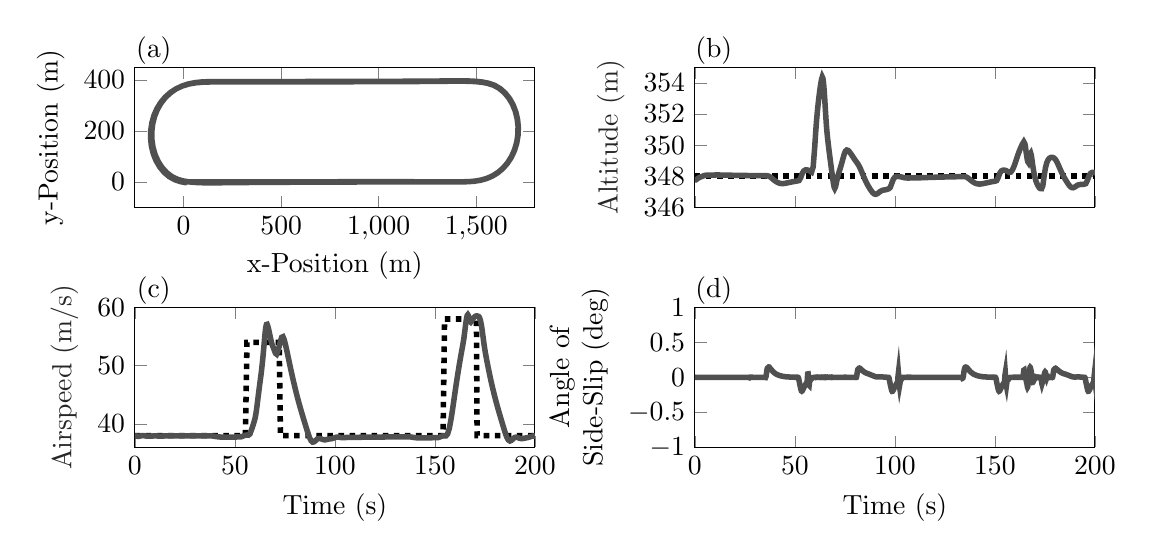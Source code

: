 % This file was created by matlab2tikz.
%
%The latest updates can be retrieved from
%  http://www.mathworks.com/matlabcentral/fileexchange/22022-matlab2tikz-matlab2tikz
%where you can also make suggestions and rate matlab2tikz.
%
\definecolor{mycolor1}{rgb}{0.314,0.314,0.314}%

%
\begin{tikzpicture}

\begin{axis}[%
width=2in,
height=0.70in,
at={(0in,0in)},
scale only axis,
xmin=-250,
xmax=1800,
ymin=-100,
ymax=450,
title={(a)},
title style = {yshift=-3mm, xshift=-23mm},
xlabel={x-Position  (m)},
ylabel={y-Position   (m)},
xlabel style={yshift=+1mm},
axis background/.style={fill=white}
]
\addplot [color=mycolor1,solid,line width=2.0pt,forget plot]
  table[row sep=crcr]{%
0	0\\
20.312	7.095e-05\\
50.681	0.002\\
80.616	0.008\\
111.885	0.018\\
143.275	0.03\\
174.326	0.045\\
205.809	0.062\\
237.14	0.081\\
268.224	0.1\\
299.645	0.121\\
331.191	0.142\\
362.344	0.164\\
393.751	0.186\\
425.107	0.207\\
456.381	0.229\\
487.713	0.251\\
519.101	0.272\\
550.466	0.293\\
581.963	0.313\\
611.574	0.331\\
643.167	0.35\\
674.507	0.368\\
705.855	0.385\\
736.881	0.401\\
768.332	0.416\\
799.844	0.429\\
830.947	0.442\\
862.36	0.453\\
893.567	0.463\\
924.861	0.471\\
956.177	0.477\\
987.719	0.482\\
1018.802	0.485\\
1050.22	0.485\\
1081.33	0.481\\
1112.717	0.466\\
1144.053	0.448\\
1175.609	0.428\\
1206.809	0.408\\
1238.223	0.385\\
1269.411	0.359\\
1300.862	0.33\\
1332.224	0.296\\
1363.478	0.254\\
1394.668	0.201\\
1425.25	0.189\\
1457.433	0.681\\
1488.974	2.439\\
1520.152	6.208\\
1550.768	12.621\\
1580.635	22.247\\
1609.167	35.46\\
1635.638	52.397\\
1659.157	72.802\\
1678.998	96.134\\
1695.139	122.588\\
1706.883	151.552\\
1713.691	182.196\\
1715.26	213.127\\
1711.622	243.924\\
1702.731	273.96\\
1689.114	301.577\\
1670.783	326.802\\
1648.59	348.38\\
1622.816	366.01\\
1594.382	378.979\\
1564.095	387.279\\
1532.635	392.112\\
1501.516	394.748\\
1470.052	396.132\\
1438.46	396.768\\
1409.86	396.923\\
1380.148	396.768\\
1347.154	396.501\\
1314.119	396.242\\
1279.817	396.005\\
1260.129	395.884\\
1242.434	395.783\\
1224.184	395.686\\
1206.164	395.595\\
1184.975	395.497\\
1164.292	395.407\\
1145.762	395.332\\
1128.685	395.267\\
1112.683	395.209\\
1096.329	395.152\\
1078.724	395.094\\
1060.168	395.035\\
1043.371	394.984\\
1027.149	394.937\\
1011.106	394.892\\
995.354	394.851\\
978.496	394.809\\
959.78	394.764\\
942.466	394.726\\
926.612	394.692\\
910.994	394.661\\
894.937	394.63\\
879.383	394.601\\
862.935	394.572\\
844.694	394.542\\
827.981	394.515\\
812.079	394.491\\
796.401	394.468\\
781.012	394.446\\
765.382	394.425\\
748.733	394.403\\
728.881	394.378\\
699.862	394.344\\
664.42	394.304\\
629.407	394.266\\
593.685	394.229\\
558.301	394.194\\
522.675	394.16\\
487.313	394.128\\
452.063	394.097\\
416.712	394.066\\
381.534	394.037\\
346.305	394.009\\
310.976	393.981\\
276.077	393.954\\
238.358	393.925\\
199.665	393.896\\
162.724	393.863\\
128.45	393.642\\
91.412	392.483\\
56.131	389.576\\
22.429	384.266\\
-10.066	375.934\\
-40.977	364.142\\
-69.455	348.844\\
-94.962	330.144\\
-116.804	308.55\\
-135.072	283.899\\
-149.106	256.871\\
-158.648	227.703\\
-163.28	196.942\\
-162.718	166.239\\
-156.947	135.671\\
-146.228	106.841\\
-130.696	80.087\\
-110.824	56.388\\
-87.448	36.639\\
-60.954	21.101\\
-31.848	10.143\\
-1.354	3.509\\
29.318	-0.221\\
60.266	-2.269\\
91.331	-3.292\\
121.482	-3.716\\
150.195	-3.724\\
182.437	-3.492\\
213.611	-3.234\\
244.706	-2.987\\
276.005	-2.757\\
307.312	-2.547\\
338.683	-2.354\\
370.133	-2.178\\
401.531	-2.015\\
432.479	-1.866\\
463.494	-1.728\\
494.827	-1.597\\
525.858	-1.475\\
557.234	-1.358\\
588.33	-1.249\\
619.459	-1.146\\
650.718	-1.047\\
681.932	-0.952\\
712.965	-0.862\\
744.358	-0.775\\
775.657	-0.692\\
807.006	-0.611\\
838.425	-0.534\\
869.542	-0.461\\
900.723	-0.39\\
931.858	-0.322\\
963.155	-0.256\\
994.593	-0.194\\
1025.972	-0.134\\
1057.234	-0.077\\
1088.398	-0.024\\
1119.729	0.027\\
1150.859	0.073\\
1182.019	0.116\\
1213.105	0.155\\
1244.531	0.189\\
1275.802	0.217\\
1306.74	0.239\\
1338.046	0.253\\
1369.088	0.255\\
1400.308	0.232\\
1431.079	0.273\\
1462.775	0.94\\
1494.197	3.017\\
1525.184	7.215\\
1555.819	14.22\\
1585.269	24.423\\
1613.212	38.176\\
1639.153	55.714\\
1662.11	76.747\\
1681.493	100.963\\
1696.783	127.937\\
1707.499	157.081\\
1713.235	187.473\\
1713.826	218.388\\
1709.235	248.899\\
1699.491	278.391\\
1684.842	305.839\\
1665.679	330.426\\
1642.839	351.17\\
1616.527	367.88\\
1587.788	379.837\\
1557.321	387.303\\
1526.27	391.561\\
1495.201	393.9\\
1464.302	395.09\\
1433.016	395.629\\
1404.96	395.715\\
1373.783	395.52\\
1341.51	395.256\\
1308.449	394.999\\
1274.031	394.762\\
1237.763	394.548\\
1200.379	394.359\\
1161.767	394.192\\
1125.582	394.056\\
1090.386	393.94\\
1055.462	393.837\\
1019.934	393.744\\
985.386	393.663\\
952.154	393.605\\
933.608	393.572\\
917.48	393.54\\
901.698	393.504\\
884.775	393.459\\
868.87	393.409\\
851.685	393.349\\
832.529	393.285\\
814.294	393.228\\
798.097	393.186\\
781.984	393.152\\
765.037	393.124\\
749.124	393.1\\
731.837	393.071\\
712.672	393.034\\
694.742	392.997\\
678.668	392.964\\
662.601	392.931\\
645.647	392.898\\
629.719	392.867\\
612.179	392.834\\
592.672	392.799\\
574.906	392.768\\
558.715	392.742\\
542.705	392.717\\
521.921	392.687\\
492.08	392.65\\
457.655	392.621\\
422.541	392.598\\
386.791	392.586\\
350.632	392.591\\
315.066	392.603\\
280.119	392.61\\
245.291	392.613\\
208.719	392.611\\
169.854	392.604\\
136.077	392.491\\
98.947	391.676\\
62.157	389.24\\
27.321	384.51\\
-6.461	376.758\\
-38.289	365.662\\
-67.771	351.036\\
-94.482	332.847\\
-117.669	311.502\\
-136.922	287.441\\
-152.066	260.883\\
-162.692	232.485\\
-168.646	202.199\\
-169.49	171.385\\
-165.136	140.603\\
-155.757	111.206\\
-141.385	83.489\\
-122.488	58.635\\
-99.672	37.457\\
-73.564	20.525\\
-44.745	8.251\\
-14.355	0.613\\
16.519	-3.739\\
};
\end{axis}

\begin{axis}[%
width=2in,
height=0.70in,
at={(2.8in,0in)},
scale only axis,
xtick = {0,50,100,150,200},
xticklabels= \empty,
xmin=0,
xmax=200,
ymin=346,
ymax=355,
title={(b)},
title style = {yshift=-3mm, xshift=-23mm},
ylabel style={font=\color{white!15!black}},
ylabel={Altitude (m)},
axis background/.style={fill=white}
]
\addplot [color=black,dotted,line width=2.0pt,forget plot]
  table[row sep=crcr]{%
0	348\\
330 348\\
};
\addplot [color=mycolor1,solid,line width=2.0pt,forget plot]
  table[row sep=crcr]{%
0	347.763\\
0.532	347.767\\
1.3	347.842\\
2.063	347.906\\
2.856	347.954\\
3.65	347.989\\
4.438	348.033\\
5.236	348.057\\
6.03	348.069\\
6.819	348.073\\
7.616	348.067\\
8.417	348.072\\
9.207	348.071\\
10	348.078\\
10.798	348.08\\
11.591	348.079\\
12.385	348.079\\
13.181	348.073\\
13.977	348.074\\
14.775	348.069\\
15.527	348.069\\
16.327	348.069\\
17.122	348.065\\
17.916	348.065\\
18.703	348.061\\
19.5	348.06\\
20.3	348.057\\
21.088	348.055\\
21.884	348.055\\
22.675	348.051\\
23.469	348.052\\
24.263	348.049\\
25.063	348.048\\
25.85	348.046\\
26.647	348.044\\
27.436	348.044\\
28.231	348.041\\
29.026	348.041\\
29.825	348.039\\
30.617	348.038\\
31.412	348.037\\
32.202	348.035\\
33	348.035\\
33.795	348.033\\
34.588	348.032\\
35.378	348.031\\
36.153	348.029\\
36.969	348.006\\
37.77	347.945\\
38.566	347.863\\
39.36	347.775\\
40.156	347.694\\
40.956	347.626\\
41.756	347.575\\
42.55	347.542\\
43.331	347.528\\
44.121	347.528\\
44.919	347.54\\
45.719	347.558\\
46.509	347.579\\
47.3	347.601\\
48.099	347.622\\
48.885	347.642\\
49.68	347.661\\
50.47	347.679\\
51.266	347.696\\
52.063	347.72\\
52.863	347.888\\
53.673	348.175\\
54.466	348.344\\
55.262	348.401\\
56.06	348.405\\
56.782	348.384\\
57.532	348.335\\
58.354	348.267\\
59.154	348.596\\
59.953	349.91\\
60.395	350.8\\
60.785	351.478\\
61.178	352.055\\
61.556	352.541\\
61.991	353.038\\
62.404	353.456\\
62.767	353.785\\
63.095	354.052\\
63.398	354.252\\
63.704	354.38\\
64.028	354.295\\
64.365	353.962\\
64.665	353.49\\
64.953	352.927\\
65.235	352.346\\
65.51	351.766\\
65.802	351.222\\
66.127	350.742\\
66.428	350.37\\
66.706	350.061\\
66.981	349.771\\
67.266	349.48\\
67.544	349.2\\
67.842	348.904\\
68.175	348.576\\
68.482	348.277\\
68.776	347.998\\
69.068	347.731\\
69.356	347.489\\
69.649	347.295\\
69.961	347.213\\
70.333	347.309\\
70.875	347.652\\
71.529	348.012\\
72.166	348.294\\
72.805	348.556\\
73.429	348.831\\
74.053	349.129\\
74.674	349.418\\
75.3	349.61\\
75.942	349.683\\
76.591	349.659\\
77.255	349.574\\
77.936	349.455\\
78.622	349.323\\
79.383	349.176\\
80.181	349.027\\
80.962	348.886\\
81.704	348.748\\
82.523	348.553\\
83.324	348.317\\
84.114	348.069\\
84.907	347.828\\
85.707	347.607\\
86.506	347.413\\
87.306	347.239\\
88.097	347.08\\
88.896	346.946\\
89.691	346.86\\
90.488	346.839\\
91.291	346.882\\
92.079	346.961\\
92.878	347.038\\
93.669	347.088\\
94.467	347.113\\
95.266	347.129\\
96.056	347.151\\
96.847	347.185\\
97.648	347.268\\
98.45	347.54\\
99.242	347.811\\
100.035	347.942\\
100.828	347.984\\
101.596	347.989\\
102.329	347.973\\
103.15	347.954\\
103.948	347.928\\
104.742	347.906\\
105.541	347.891\\
106.34	347.885\\
107.141	347.886\\
107.943	347.888\\
108.744	347.89\\
109.534	347.891\\
110.325	347.892\\
111.125	347.893\\
111.916	347.896\\
112.717	347.9\\
113.509	347.905\\
114.303	347.909\\
115.1	347.913\\
115.896	347.916\\
116.687	347.919\\
117.487	347.923\\
118.285	347.926\\
119.084	347.93\\
119.885	347.933\\
120.678	347.936\\
121.472	347.939\\
122.266	347.942\\
123.063	347.945\\
123.864	347.948\\
124.663	347.95\\
125.46	347.953\\
126.254	347.955\\
127.05	347.958\\
127.844	347.96\\
128.637	347.962\\
129.429	347.964\\
130.229	347.966\\
131.025	347.968\\
131.812	347.97\\
132.61	347.972\\
133.4	347.973\\
134.194	347.975\\
134.977	347.974\\
135.784	347.946\\
136.585	347.883\\
137.381	347.802\\
138.182	347.718\\
138.977	347.643\\
139.772	347.58\\
140.573	347.534\\
141.369	347.507\\
142.163	347.497\\
142.957	347.502\\
143.75	347.516\\
144.543	347.536\\
145.335	347.559\\
146.125	347.582\\
146.92	347.604\\
147.716	347.625\\
148.514	347.646\\
149.303	347.665\\
150.1	347.682\\
150.897	347.718\\
151.699	347.928\\
152.498	348.201\\
153.291	348.344\\
154.075	348.387\\
154.867	348.388\\
155.578	348.363\\
156.367	348.305\\
157.168	348.243\\
157.966	348.268\\
158.766	348.405\\
159.573	348.632\\
160.37	348.921\\
161.16	349.231\\
161.874	349.494\\
162.55	349.72\\
163.202	349.914\\
163.85	350.085\\
164.469	350.212\\
165.05	350.077\\
165.371	349.818\\
165.648	349.548\\
165.917	349.301\\
166.204	349.083\\
166.472	348.93\\
166.761	348.876\\
167.082	349.001\\
167.387	349.241\\
167.66	349.433\\
167.932	349.482\\
168.218	349.359\\
168.487	349.131\\
168.779	348.848\\
169.102	348.56\\
169.404	348.322\\
169.674	348.138\\
169.944	347.979\\
170.228	347.834\\
170.495	347.718\\
170.788	347.61\\
171.114	347.508\\
171.411	347.428\\
171.683	347.364\\
171.95	347.306\\
172.3	347.241\\
172.805	347.206\\
173.393	347.201\\
174.005	347.403\\
174.642	348.009\\
175.3	348.544\\
175.966	348.865\\
176.635	349.056\\
177.317	349.161\\
178.05	349.209\\
178.849	349.209\\
179.56	349.172\\
180.36	349.066\\
181.173	348.88\\
181.967	348.656\\
182.766	348.42\\
183.562	348.196\\
184.358	347.995\\
185.156	347.814\\
185.95	347.645\\
186.744	347.488\\
187.537	347.357\\
188.323	347.275\\
189.12	347.259\\
189.909	347.301\\
190.704	347.372\\
191.491	347.432\\
192.291	347.463\\
193.092	347.471\\
193.892	347.473\\
194.691	347.485\\
195.494	347.525\\
196.295	347.742\\
197.091	348.033\\
197.888	348.193\\
198.682	348.242\\
199.476	348.244\\
200.185	348.221\\
200.961	348.193\\
201.77	348.159\\
202.566	348.126\\
203.366	348.101\\
204.162	348.086\\
};
\end{axis}

\begin{axis}[%
width=2in,
height=0.70in,
at={(0in,-1.2in)},
scale only axis,
xmin=0,
xmax=200,
ymin=36,
ymax=60,
title={(c)},
title style = {yshift=-3mm, xshift=-23mm},
xtick = {0,50,100,150,200},
ylabel style={font=\color{white!15!black}},
ylabel={Airspeed (m/s)},
xlabel={Time  (s)},
axis background/.style={fill=white}
]
\addplot [color=black,dotted,line width=2.0pt,forget plot]
  table[row sep=crcr]{%
0	38.0\\
0.532	38\\
1.3	38\\
2.063	38\\
2.856	38\\
3.65	38\\
4.438	38\\
5.236	38\\
6.03	38\\
6.819	38\\
7.616	38\\
8.417	38\\
9.207	38\\
10	38\\
10.798	38\\
11.591	38\\
12.385	38\\
13.181	38\\
13.977	38\\
14.775	38\\
15.527	38\\
16.327	38\\
17.122	38\\
17.916	38\\
18.703	38\\
19.5	38\\
20.3	38\\
21.088	38\\
21.884	38\\
22.675	38\\
23.469	38\\
24.263	38\\
25.063	38\\
25.85	38\\
26.647	38\\
27.436	38\\
28.231	38\\
29.026	38\\
29.825	38\\
30.617	38\\
31.412	38\\
32.202	38\\
33	38\\
33.795	38\\
34.588	38\\
35.378	38\\
36.153	38\\
36.969	38\\
37.77	38\\
38.566	38\\
39.36	38\\
40.156	38\\
40.956	38\\
41.756	38\\
42.55	38\\
43.331	38\\
44.121	38\\
44.919	38\\
45.719	38\\
46.509	38\\
47.3	38\\
48.099	38\\
48.885	38\\
49.68	38\\
50.47	38\\
51.266	38\\
52.063	38\\
52.863	38\\
53.673	38\\
54.466	38\\
55.262	38\\
56.06	54\\
56.782	54\\
57.532	54\\
58.354	54\\
59.154	54\\
59.953	54\\
60.395	54\\
60.785	54\\
61.178	54\\
61.556	54\\
61.991	54\\
62.404	54\\
62.767	54\\
63.095	54\\
63.398	54\\
63.704	54\\
64.028	54\\
64.365	54\\
64.665	54\\
64.953	54\\
65.235	54\\
65.51	54\\
65.802	54\\
66.127	54\\
66.428	54\\
66.706	54\\
66.981	54\\
67.266	54\\
67.544	54\\
67.842	54\\
68.175	54\\
68.482	54\\
68.776	54\\
69.068	54\\
69.356	54\\
69.649	54\\
69.961	54\\
70.333	54\\
70.875	54\\
71.529	54\\
72.166	54\\
72.805	38\\
73.429	38\\
74.053	38\\
74.674	38\\
75.3	38\\
75.942	38\\
76.591	38\\
77.255	38\\
77.936	38\\
78.622	38\\
79.383	38\\
80.181	38\\
80.962	38\\
81.704	38\\
82.523	38\\
83.324	38\\
84.114	38\\
84.907	38\\
85.707	38\\
86.506	38\\
87.306	38\\
88.097	38\\
88.896	38\\
89.691	38\\
90.488	38\\
91.291	38\\
92.079	38\\
92.878	38\\
93.669	38\\
94.467	38\\
95.266	38\\
96.056	38\\
96.847	38\\
97.648	38\\
98.45	38\\
99.242	38\\
100.035	38\\
100.828	38\\
101.596	38\\
102.329	38\\
103.15	38\\
103.948	38\\
104.742	38\\
105.541	38\\
106.34	38\\
107.141	38\\
107.943	38\\
108.744	38\\
109.534	38\\
110.325	38\\
111.125	38\\
111.916	38\\
112.717	38\\
113.509	38\\
114.303	38\\
115.1	38\\
115.896	38\\
116.687	38\\
117.487	38\\
118.285	38\\
119.084	38\\
119.885	38\\
120.678	38\\
121.472	38\\
122.266	38\\
123.063	38\\
123.864	38\\
124.663	38\\
125.46	38\\
126.254	38\\
127.05	38\\
127.844	38\\
128.637	38\\
129.429	38\\
130.229	38\\
131.025	38\\
131.812	38\\
132.61	38\\
133.4	38\\
134.194	38\\
134.977	38\\
135.784	38\\
136.585	38\\
137.381	38\\
138.182	38\\
138.977	38\\
139.772	38\\
140.573	38\\
141.369	38\\
142.163	38\\
142.957	38\\
143.75	38\\
144.543	38\\
145.335	38\\
146.125	38\\
146.92	38\\
147.716	38\\
148.514	38\\
149.303	38\\
150.1	38\\
150.897	38\\
151.699	38\\
152.498	38\\
153.291	38\\
154.075	38\\
154.867	58\\
155.578	58\\
156.367	58\\
157.168	58\\
157.966	58\\
158.766	58\\
159.573	58\\
160.37	58\\
161.16	58\\
161.874	58\\
162.55	58\\
163.202	58\\
163.85	58\\
164.469	58\\
165.05	58\\
165.371	58\\
165.648	58\\
165.917	58\\
166.204	58\\
166.472	58\\
166.761	58\\
167.082	58\\
167.387	58\\
167.66	58\\
167.932	58\\
168.218	58\\
168.487	58\\
168.779	58\\
169.102	58\\
169.404	58\\
169.674	58\\
169.944	58\\
170.228	58\\
170.495	58\\
170.788	58\\
171.114	38\\
171.411	38\\
171.683	38\\
171.95	38\\
172.3	38\\
172.805	38\\
173.393	38\\
174.005	38\\
174.642	38\\
175.3	38\\
175.966	38\\
176.635	38\\
177.317	38\\
178.05	38\\
178.849	38\\
179.56	38\\
180.36	38\\
181.173	38\\
181.967	38\\
182.766	38\\
183.562	38\\
184.358	38\\
185.156	38\\
185.95	38\\
186.744	38\\
187.537	38\\
188.323	38\\
189.12	38\\
189.909	38\\
190.704	38\\
191.491	38\\
192.291	38\\
193.092	38\\
193.892	38\\
194.691	38\\
195.494	38\\
196.295	38\\
197.091	38\\
197.888	38\\
198.682	38\\
199.476	38\\
200.185	38\\
200.961	38\\
201.77	38\\
202.566	38\\
203.366	38\\
204.162	38\\
204.953	38\\
205.74	38\\
206.534	38\\
207.335	38\\
208.134	38\\
208.935	38\\
209.728	38\\
210.527	38\\
211.319	38\\
212.11	38\\
212.906	38\\
213.707	38\\
214.507	38\\
215.295	38\\
216.091	38\\
216.892	38\\
217.691	38\\
218.479	38\\
219.279	38\\
};
\addplot [color=mycolor1,solid,line width=2.0pt,forget plot]
  table[row sep=crcr]{%
0	38.0\\
0.532	37.966\\
1.3	37.898\\
2.063	37.895\\
2.856	37.958\\
3.65	38.003\\
4.438	37.996\\
5.236	37.96\\
6.03	37.919\\
6.819	37.904\\
7.616	37.912\\
8.417	37.932\\
9.207	37.949\\
10	37.953\\
10.798	37.949\\
11.591	37.94\\
12.385	37.936\\
13.181	37.937\\
13.977	37.94\\
14.775	37.946\\
15.527	37.947\\
16.327	37.948\\
17.122	37.947\\
17.916	37.946\\
18.703	37.946\\
19.5	37.947\\
20.3	37.949\\
21.088	37.949\\
21.884	37.951\\
22.675	37.951\\
23.469	37.951\\
24.263	37.952\\
25.063	37.952\\
25.85	37.953\\
26.647	37.953\\
27.436	37.954\\
28.231	37.955\\
29.026	37.955\\
29.825	37.956\\
30.617	37.956\\
31.412	37.957\\
32.202	37.957\\
33	37.958\\
33.795	37.958\\
34.588	37.958\\
35.378	37.959\\
36.153	37.96\\
36.969	37.964\\
37.77	37.964\\
38.566	37.951\\
39.36	37.92\\
40.156	37.875\\
40.956	37.829\\
41.756	37.792\\
42.55	37.77\\
43.331	37.761\\
44.121	37.76\\
44.919	37.761\\
45.719	37.761\\
46.509	37.761\\
47.3	37.76\\
48.099	37.761\\
48.885	37.764\\
49.68	37.768\\
50.47	37.772\\
51.266	37.775\\
52.063	37.777\\
52.863	37.786\\
53.673	37.86\\
54.466	37.982\\
55.262	38.084\\
56.06	38.113\\
56.782	38.087\\
57.532	38.286\\
58.354	39.049\\
59.154	39.848\\
59.953	40.765\\
60.395	41.49\\
60.785	42.327\\
61.178	43.384\\
61.556	44.431\\
61.991	45.616\\
62.404	46.728\\
62.767	47.666\\
63.095	48.513\\
63.398	49.379\\
63.704	50.331\\
64.028	51.428\\
64.365	52.677\\
64.665	53.883\\
64.953	55.004\\
65.235	55.978\\
65.51	56.665\\
65.802	57.056\\
66.127	57.09\\
66.428	56.829\\
66.706	56.488\\
66.981	56.088\\
67.266	55.63\\
67.544	55.168\\
67.842	54.687\\
68.175	54.191\\
68.482	53.796\\
68.776	53.482\\
69.068	53.245\\
69.356	53.004\\
69.649	52.719\\
69.961	52.415\\
70.333	52.112\\
70.875	51.968\\
71.529	52.491\\
72.166	53.34\\
72.805	54.238\\
73.429	54.858\\
74.053	54.957\\
74.674	54.46\\
75.3	53.631\\
75.942	52.643\\
76.591	51.59\\
77.255	50.508\\
77.936	49.416\\
78.622	48.344\\
79.383	47.203\\
80.181	46.055\\
80.962	44.985\\
81.704	44.016\\
82.523	43.0\\
83.324	42.052\\
84.114	41.147\\
84.907	40.254\\
85.707	39.362\\
86.506	38.483\\
87.306	37.697\\
88.097	37.143\\
88.896	36.896\\
89.691	36.956\\
90.488	37.203\\
91.291	37.446\\
92.079	37.541\\
92.878	37.487\\
93.669	37.378\\
94.467	37.302\\
95.266	37.298\\
96.056	37.35\\
96.847	37.415\\
97.648	37.452\\
98.45	37.486\\
99.242	37.566\\
100.035	37.671\\
100.828	37.744\\
101.596	37.757\\
102.329	37.728\\
103.15	37.683\\
103.948	37.659\\
104.742	37.662\\
105.541	37.684\\
106.34	37.706\\
107.141	37.717\\
107.943	37.716\\
108.744	37.71\\
109.534	37.706\\
110.325	37.708\\
111.125	37.715\\
111.916	37.722\\
112.717	37.728\\
113.509	37.731\\
114.303	37.733\\
115.1	37.735\\
115.896	37.737\\
116.687	37.741\\
117.487	37.745\\
118.285	37.749\\
119.084	37.752\\
119.885	37.755\\
120.678	37.757\\
121.472	37.76\\
122.266	37.763\\
123.063	37.766\\
123.864	37.769\\
124.663	37.772\\
125.46	37.775\\
126.254	37.778\\
127.05	37.781\\
127.844	37.783\\
128.637	37.786\\
129.429	37.789\\
130.229	37.791\\
131.025	37.794\\
131.812	37.796\\
132.61	37.799\\
133.4	37.801\\
134.194	37.804\\
134.977	37.807\\
135.784	37.813\\
136.585	37.813\\
137.381	37.798\\
138.182	37.765\\
138.977	37.721\\
139.772	37.678\\
140.573	37.646\\
141.369	37.628\\
142.163	37.623\\
142.957	37.624\\
143.75	37.627\\
144.543	37.628\\
145.335	37.629\\
146.125	37.63\\
146.92	37.633\\
147.716	37.638\\
148.514	37.644\\
149.303	37.649\\
150.1	37.654\\
150.897	37.656\\
151.699	37.676\\
152.498	37.765\\
153.291	37.891\\
154.075	37.981\\
154.867	37.999\\
155.578	37.978\\
156.367	38.285\\
157.168	39.192\\
157.966	40.574\\
158.766	42.284\\
159.573	44.217\\
160.37	46.116\\
161.16	47.904\\
161.874	49.443\\
162.55	50.828\\
163.202	52.103\\
163.85	53.309\\
164.469	54.562\\
165.05	56.112\\
165.371	56.992\\
165.648	57.683\\
165.917	58.237\\
166.204	58.629\\
166.472	58.742\\
166.761	58.59\\
167.082	58.181\\
167.387	57.767\\
167.66	57.519\\
167.932	57.444\\
168.218	57.563\\
168.487	57.727\\
168.779	57.914\\
169.102	58.078\\
169.404	58.197\\
169.674	58.3\\
169.944	58.389\\
170.228	58.463\\
170.495	58.503\\
170.788	58.528\\
171.114	58.528\\
171.411	58.503\\
171.683	58.469\\
171.95	58.427\\
172.3	58.267\\
172.805	57.729\\
173.393	56.699\\
174.005	55.18\\
174.642	53.531\\
175.3	52.124\\
175.966	50.899\\
176.635	49.723\\
177.317	48.583\\
178.05	47.42\\
178.849	46.224\\
179.56	45.217\\
180.36	44.149\\
181.173	43.124\\
181.967	42.165\\
182.766	41.224\\
183.562	40.306\\
184.358	39.399\\
185.156	38.512\\
185.95	37.757\\
186.744	37.261\\
187.537	37.087\\
188.323	37.203\\
189.12	37.469\\
189.909	37.688\\
190.704	37.747\\
191.491	37.67\\
192.291	37.556\\
193.092	37.491\\
193.892	37.5\\
194.691	37.557\\
195.494	37.616\\
196.295	37.659\\
197.091	37.735\\
197.888	37.835\\
198.682	37.909\\
199.476	37.926\\
200.185	37.902\\
200.961	37.859\\
201.77	37.829\\
202.566	37.826\\
203.366	37.842\\
204.162	37.861\\
204.953	37.872\\
205.74	37.872\\
206.534	37.865\\
207.335	37.858\\
208.134	37.857\\
208.935	37.861\\
209.728	37.867\\
210.527	37.871\\
211.319	37.873\\
212.11	37.873\\
212.906	37.873\\
213.707	37.873\\
214.507	37.875\\
215.295	37.877\\
216.091	37.879\\
216.892	37.881\\
217.691	37.882\\
218.479	37.883\\
219.279	37.885\\
};
\end{axis}

\begin{axis}[%
width=2in,
height=0.70in,
at={(2.8in,-1.2in)},
scale only axis,
xmin=0,
xmax=200,
ymin=-1,
ymax=1,
title={(d)},
title style = {yshift=-3mm, xshift=-23mm},
xtick = {0,50,100,150,200},
xlabel={Time  (s)},
ylabel={Angle of \\ Side-Slip (deg)},
ylabel style={align=center},
axis background/.style={fill=white}
]
\addplot [color=mycolor1,solid,line width=2.0pt,forget plot]
  table[row sep=crcr]{%
0	0\\
0.128	0.001\\
0.31	0.0\\
0.499	-0.0\\
0.532	-0.001\\
0.733	-0.001\\
0.92	-0.001\\
1.112	-0.0\\
1.3	-0.001\\
1.475	-0.001\\
1.669	-0.001\\
1.869	-0.001\\
2.063	-0.001\\
2.262	-0.001\\
2.46	-0.001\\
2.657	-0.001\\
2.856	-0.001\\
3.056	-0.0\\
3.253	-0.0\\
3.45	-0.0\\
3.65	-0.0\\
3.85	-0.0\\
4.044	-0.0\\
4.24	-0.0\\
4.438	-0.0\\
4.638	-0.0\\
4.837	-0.0\\
5.038	-0.0\\
5.236	-0.0\\
5.435	-0.0\\
5.635	-0.0\\
5.834	-0.0\\
6.03	-0.0\\
6.225	-9.778e-05\\
6.422	-0.0\\
6.619	-0.0\\
6.819	-8.852e-05\\
7.019	-0.0\\
7.218	-9.748e-05\\
7.419	-8.333e-05\\
7.616	-9.686e-05\\
7.817	-8.626e-05\\
8.016	-7.701e-05\\
8.216	-8.802e-05\\
8.417	-7.119e-05\\
8.616	-6.786e-05\\
8.81	-7.401e-05\\
9.009	-5.457e-05\\
9.207	-5.599e-05\\
9.407	-5.71e-05\\
9.606	-3.834e-05\\
9.806	-4.491e-05\\
10	-4.093e-05\\
10.197	-2.617e-05\\
10.396	-3.581e-05\\
10.597	-2.833e-05\\
10.798	-1.948e-05\\
10.996	-3.051e-05\\
11.194	-2.008e-05\\
11.392	-1.804e-05\\
11.591	-2.802e-05\\
11.791	-1.629e-05\\
11.99	-2.056e-05\\
12.191	-2.699e-05\\
12.385	-1.571e-05\\
12.586	-2.431e-05\\
12.781	-2.637e-05\\
12.981	-1.659e-05\\
13.181	-2.735e-05\\
13.379	-2.447e-05\\
13.578	-1.778e-05\\
13.775	-2.844e-05\\
13.977	-2.128e-05\\
14.175	-1.864e-05\\
14.377	-2.737e-05\\
14.575	-1.728e-05\\
14.775	-1.917e-05\\
14.969	-2.451e-05\\
15.125	-1.563e-05\\
15.327	-1.656e-05\\
15.527	-2.215e-05\\
15.726	-1.178e-05\\
15.926	-1.694e-05\\
16.125	-1.875e-05\\
16.327	-9.672e-06\\
16.526	-1.769e-05\\
16.725	-1.557e-05\\
16.922	-9.583e-06\\
17.122	-1.845e-05\\
17.323	-1.323e-05\\
17.523	-1.125e-05\\
17.721	-1.918e-05\\
17.916	-1.205e-05\\
18.112	-1.337e-05\\
18.31	-1.951e-05\\
18.51	-1.167e-05\\
18.703	-1.587e-05\\
18.9	-1.941e-05\\
19.1	-1.193e-05\\
19.3	-1.839e-05\\
19.5	-1.843e-05\\
19.7	-1.273e-05\\
19.9	-2.033e-05\\
20.1	-1.698e-05\\
20.3	-1.416e-05\\
20.494	-2.129e-05\\
20.688	-1.607e-05\\
20.888	-1.569e-05\\
21.088	-2.162e-05\\
21.289	-1.509e-05\\
21.489	-1.802e-05\\
21.685	-2.15e-05\\
21.884	-1.507e-05\\
22.087	-2.044e-05\\
22.281	-2.122e-05\\
22.482	-1.607e-05\\
22.675	-2.249e-05\\
22.878	-2.101e-05\\
23.075	-1.804e-05\\
23.274	-2.479e-05\\
23.469	-2.137e-05\\
23.666	-2.07e-05\\
23.862	-2.678e-05\\
24.063	-2.222e-05\\
24.263	-2.416e-05\\
24.463	-2.863e-05\\
24.663	-2.367e-05\\
24.863	-2.813e-05\\
25.063	-3.025e-05\\
25.263	-2.616e-05\\
25.463	-3.222e-05\\
25.658	-3.205e-05\\
25.85	-2.954e-05\\
26.05	-3.601e-05\\
26.247	-3.447e-05\\
26.449	-3.408e-05\\
26.647	6.001e-05\\
26.846	-0.0\\
27.04	-0.004\\
27.237	-0.006\\
27.436	-0.0\\
27.634	0.004\\
27.834	0.004\\
28.032	0.001\\
28.231	-0.0\\
28.431	0.0\\
28.629	0.001\\
28.829	0.001\\
29.026	0.0\\
29.225	-0.0\\
29.426	-7.678e-05\\
29.626	9.573e-05\\
29.825	5.535e-05\\
30.027	-9.355e-05\\
30.221	-0.0\\
30.419	-0.0\\
30.617	-9.381e-05\\
30.816	-9.712e-05\\
31.017	-0.0\\
31.213	-0.0\\
31.412	-0.0\\
31.614	-0.0\\
31.812	-0.0\\
32.01	-0.0\\
32.202	-0.0\\
32.404	-0.0\\
32.603	-0.0\\
32.803	-0.0\\
33	-0.0\\
33.194	-0.0\\
33.394	-0.0\\
33.595	-0.0\\
33.795	-0.0\\
33.995	-0.001\\
34.191	-0.001\\
34.391	-0.001\\
34.588	-0.001\\
34.788	-0.001\\
34.984	-0.001\\
35.179	-0.002\\
35.378	-0.003\\
35.578	0.011\\
35.771	0.047\\
35.959	0.09\\
36.153	0.122\\
36.368	0.134\\
36.569	0.137\\
36.77	0.143\\
36.969	0.148\\
37.169	0.147\\
37.369	0.14\\
37.569	0.131\\
37.77	0.125\\
37.968	0.119\\
38.166	0.112\\
38.367	0.105\\
38.566	0.097\\
38.766	0.091\\
38.959	0.085\\
39.16	0.08\\
39.36	0.074\\
39.559	0.069\\
39.756	0.064\\
39.957	0.06\\
40.156	0.056\\
40.357	0.052\\
40.557	0.049\\
40.756	0.045\\
40.956	0.042\\
41.156	0.039\\
41.357	0.037\\
41.557	0.034\\
41.756	0.032\\
41.957	0.03\\
42.157	0.028\\
42.352	0.026\\
42.55	0.024\\
42.743	0.023\\
42.941	0.021\\
43.134	0.02\\
43.331	0.018\\
43.533	0.017\\
43.728	0.016\\
43.925	0.015\\
44.121	0.014\\
44.319	0.013\\
44.519	0.012\\
44.72	0.011\\
44.919	0.01\\
45.121	0.01\\
45.32	0.009\\
45.518	0.008\\
45.719	0.008\\
45.919	0.007\\
46.116	0.007\\
46.31	0.006\\
46.509	0.006\\
46.703	0.005\\
46.9	0.005\\
47.1	0.005\\
47.3	0.004\\
47.5	0.004\\
47.7	0.004\\
47.9	0.003\\
48.099	0.003\\
48.294	0.003\\
48.493	0.003\\
48.692	0.002\\
48.885	0.002\\
49.084	0.002\\
49.282	0.002\\
49.481	0.002\\
49.68	0.001\\
49.879	0.001\\
50.078	0.001\\
50.277	0.001\\
50.47	0.001\\
50.669	0.001\\
50.866	0.001\\
51.065	0.001\\
51.266	0.001\\
51.467	0.001\\
51.665	-0.001\\
51.863	-0.013\\
52.063	-0.04\\
52.262	-0.071\\
52.463	-0.1\\
52.663	-0.126\\
52.863	-0.152\\
53.063	-0.177\\
53.273	-0.194\\
53.473	-0.198\\
53.673	-0.194\\
53.872	-0.184\\
54.069	-0.173\\
54.268	-0.161\\
54.466	-0.149\\
54.663	-0.137\\
54.862	-0.125\\
55.063	-0.115\\
55.262	-0.105\\
55.46	-0.096\\
55.66	-0.086\\
55.859	-0.078\\
56.06	-0.074\\
56.245	-0.026\\
56.413	0.048\\
56.612	0.049\\
56.782	-0.033\\
56.953	-0.108\\
57.16	-0.114\\
57.344	-0.068\\
57.532	-0.032\\
57.753	-0.027\\
57.953	-0.033\\
58.154	-0.027\\
58.354	-0.013\\
58.553	-0.005\\
58.753	-0.005\\
58.953	-0.007\\
59.154	-0.005\\
59.353	-0.002\\
59.554	0.0\\
59.754	0.0\\
59.953	0.0\\
60.081	0.001\\
60.191	0.001\\
60.3	0.0\\
60.395	-0.001\\
60.494	0.001\\
60.595	0.001\\
60.685	-0.001\\
60.785	0.0\\
60.881	0.001\\
60.985	0.001\\
61.087	0.001\\
61.178	-0.0\\
61.267	2.974e-05\\
61.36	0.002\\
61.457	0.001\\
61.556	0.001\\
61.652	0.0\\
61.751	0.0\\
61.864	0.001\\
61.991	0.001\\
62.112	0.001\\
62.216	0.001\\
62.313	0.001\\
62.404	5.701e-05\\
62.496	0.001\\
62.592	0.001\\
62.679	3.635e-05\\
62.767	0.001\\
62.858	0.001\\
62.941	0.001\\
63.019	0.001\\
63.095	0.001\\
63.171	0.0\\
63.247	0.001\\
63.323	0.001\\
63.398	0.001\\
63.473	0.002\\
63.55	0.001\\
63.627	0.001\\
63.704	0.001\\
63.782	0.001\\
63.861	0.001\\
63.943	0.001\\
64.028	0.001\\
64.115	0.0\\
64.202	0.001\\
64.285	0.0\\
64.365	0.001\\
64.443	0.0\\
64.517	0.0\\
64.592	0.0\\
64.665	-4.827e-05\\
64.738	0.001\\
64.81	4.44e-05\\
64.881	0.001\\
64.953	0.001\\
65.025	0.001\\
65.097	0.001\\
65.168	0.0\\
65.235	0.001\\
65.303	0.0\\
65.372	0.001\\
65.44	0.0\\
65.51	0.0\\
65.582	0.001\\
65.656	0.0\\
65.729	0.001\\
65.802	0.001\\
65.879	0.001\\
65.957	0.001\\
66.041	0.001\\
66.127	0.001\\
66.208	0.002\\
66.284	0.001\\
66.358	0.001\\
66.428	0.001\\
66.498	0.001\\
66.568	0.001\\
66.636	0.001\\
66.706	0.001\\
66.774	0.001\\
66.842	0.001\\
66.91	0.001\\
66.981	0.001\\
67.055	0.001\\
67.127	0.001\\
67.198	0.001\\
67.266	0.001\\
67.335	0.001\\
67.404	0.001\\
67.475	0.001\\
67.544	0.001\\
67.617	0.001\\
67.692	0.001\\
67.768	0.001\\
67.842	0.001\\
67.921	0.001\\
68.005	0.001\\
68.09	0.001\\
68.175	0.001\\
68.256	0.0\\
68.333	0.001\\
68.408	0.0\\
68.482	0.001\\
68.555	0.0\\
68.63	0.001\\
68.703	0.0\\
68.776	0.0\\
68.849	0.0\\
68.921	0.0\\
68.995	0.0\\
69.068	0.0\\
69.143	6.524e-05\\
69.215	0.0\\
69.286	-7.397e-05\\
69.356	0.0\\
69.428	-2.763e-05\\
69.5	-1.78e-05\\
69.574	4.809e-05\\
69.649	-9.025e-05\\
69.724	-4.306e-07\\
69.801	-5.117e-05\\
69.88	-5.33e-05\\
69.961	-6.206e-05\\
70.041	-7.368e-05\\
70.131	-8.34e-05\\
70.229	-0.0\\
70.333	-0.0\\
70.45	-0.0\\
70.579	-0.0\\
70.721	-0.0\\
70.875	-0.0\\
71.044	-0.0\\
71.21	-0.0\\
71.373	-0.0\\
71.529	-0.0\\
71.69	-0.0\\
71.85	-0.0\\
72.009	-0.0\\
72.166	-0.0\\
72.325	-0.0\\
72.487	-0.0\\
72.645	-0.0\\
72.805	-0.0\\
72.962	-0.0\\
73.115	-8.092e-05\\
73.273	-2.39e-05\\
73.429	4.28e-05\\
73.587	0.0\\
73.742	0.0\\
73.895	0.0\\
74.053	0.0\\
74.207	0.0\\
74.362	0.0\\
74.518	0.001\\
74.674	0.001\\
74.829	0.001\\
74.986	0.001\\
75.143	0.001\\
75.3	0.001\\
75.46	0.001\\
75.62	0.001\\
75.779	0.001\\
75.942	0.0\\
76.1	0.0\\
76.263	0.0\\
76.427	0.0\\
76.591	0.0\\
76.758	0.0\\
76.923	0.0\\
77.088	0.0\\
77.255	0.0\\
77.424	0.0\\
77.599	0.0\\
77.766	0.0\\
77.936	0.0\\
78.108	0.0\\
78.279	0.0\\
78.449	0.0\\
78.622	0.0\\
78.797	0.0\\
78.985	0.0\\
79.184	0.0\\
79.383	0.0\\
79.582	0.0\\
79.784	9.839e-05\\
79.983	9.082e-05\\
80.181	8.396e-05\\
80.382	-1.299e-05\\
80.582	-0.002\\
80.781	0.0\\
80.962	0.021\\
81.139	0.058\\
81.317	0.093\\
81.503	0.113\\
81.704	0.12\\
81.904	0.124\\
82.104	0.129\\
82.31	0.132\\
82.523	0.129\\
82.723	0.123\\
82.922	0.118\\
83.123	0.113\\
83.324	0.109\\
83.519	0.104\\
83.718	0.098\\
83.916	0.093\\
84.114	0.089\\
84.312	0.084\\
84.507	0.08\\
84.706	0.076\\
84.907	0.073\\
85.107	0.069\\
85.306	0.066\\
85.506	0.064\\
85.707	0.061\\
85.907	0.058\\
86.107	0.056\\
86.307	0.054\\
86.506	0.052\\
86.707	0.05\\
86.906	0.048\\
87.106	0.046\\
87.306	0.044\\
87.506	0.041\\
87.7	0.039\\
87.899	0.037\\
88.097	0.035\\
88.297	0.032\\
88.497	0.03\\
88.7	0.028\\
88.896	0.025\\
89.094	0.023\\
89.291	0.02\\
89.491	0.018\\
89.691	0.016\\
89.891	0.014\\
90.09	0.012\\
90.287	0.01\\
90.488	0.009\\
90.688	0.007\\
90.888	0.006\\
91.088	0.006\\
91.291	0.005\\
91.489	0.005\\
91.685	0.005\\
91.885	0.005\\
92.079	0.005\\
92.279	0.005\\
92.478	0.005\\
92.679	0.006\\
92.878	0.006\\
93.074	0.006\\
93.27	0.006\\
93.468	0.006\\
93.669	0.005\\
93.87	0.005\\
94.069	0.005\\
94.266	0.004\\
94.467	0.004\\
94.666	0.003\\
94.867	0.003\\
95.065	0.002\\
95.266	0.002\\
95.467	0.001\\
95.665	0.001\\
95.858	0.001\\
96.056	0.0\\
96.25	0.0\\
96.45	-7.303e-05\\
96.647	-0.0\\
96.847	-0.0\\
97.048	-0.007\\
97.247	-0.03\\
97.447	-0.062\\
97.648	-0.092\\
97.848	-0.119\\
98.048	-0.145\\
98.249	-0.171\\
98.45	-0.191\\
98.647	-0.2\\
98.843	-0.199\\
99.041	-0.191\\
99.242	-0.181\\
99.441	-0.168\\
99.638	-0.156\\
99.837	-0.143\\
100.035	-0.131\\
100.234	-0.12\\
100.431	-0.11\\
100.629	-0.101\\
100.828	-0.091\\
101.03	-0.082\\
101.228	-0.077\\
101.424	-0.054\\
101.596	0.019\\
101.787	0.065\\
101.969	0.005\\
102.138	-0.083\\
102.329	-0.123\\
102.533	-0.09\\
102.721	-0.045\\
102.925	-0.024\\
103.15	-0.027\\
103.35	-0.026\\
103.55	-0.016\\
103.75	-0.006\\
103.948	-0.002\\
104.147	-0.003\\
104.347	-0.004\\
104.542	-0.002\\
104.742	-0.0\\
104.941	0.0\\
105.142	-6.128e-05\\
105.341	-0.0\\
105.541	5.711e-05\\
105.742	0.0\\
105.941	0.001\\
106.141	0.001\\
106.34	0.001\\
106.541	0.001\\
106.741	0.001\\
106.941	0.001\\
107.141	0.001\\
107.341	0.001\\
107.541	0.001\\
107.744	0.001\\
107.943	0.001\\
108.144	0.0\\
108.344	0.0\\
108.545	0.0\\
108.744	0.0\\
108.941	0.0\\
109.14	0.0\\
109.341	0.0\\
109.534	0.0\\
109.734	0.0\\
109.929	0.0\\
110.128	0.0\\
110.325	0.0\\
110.527	0.0\\
110.725	0.0\\
110.926	0.0\\
111.125	0.0\\
111.322	0.0\\
111.519	0.0\\
111.718	0.0\\
111.916	0.0\\
112.117	0.0\\
112.316	0.0\\
112.516	0.0\\
112.717	0.0\\
112.915	0.0\\
113.113	0.0\\
113.312	0.0\\
113.509	0.0\\
113.703	0.0\\
113.904	0.0\\
114.103	0.0\\
114.303	0.0\\
114.503	0.0\\
114.7	9.784e-05\\
114.9	9.332e-05\\
115.1	8.899e-05\\
115.3	8.448e-05\\
115.5	8.052e-05\\
115.7	7.655e-05\\
115.896	7.262e-05\\
116.088	6.927e-05\\
116.288	6.571e-05\\
116.488	6.225e-05\\
116.687	5.927e-05\\
116.888	5.609e-05\\
117.088	5.314e-05\\
117.289	5.053e-05\\
117.487	4.776e-05\\
117.688	4.53e-05\\
117.887	4.302e-05\\
118.084	4.057e-05\\
118.285	3.846e-05\\
118.485	3.637e-05\\
118.684	3.414e-05\\
118.885	3.229e-05\\
119.084	3.028e-05\\
119.285	2.824e-05\\
119.485	2.652e-05\\
119.684	2.455e-05\\
119.885	2.268e-05\\
120.084	2.102e-05\\
120.286	1.905e-05\\
120.48	1.737e-05\\
120.678	1.574e-05\\
120.872	1.389e-05\\
121.072	1.225e-05\\
121.272	1.06e-05\\
121.472	8.76e-06\\
121.668	7.26e-06\\
121.866	5.611e-06\\
122.066	3.847e-06\\
122.266	2.373e-06\\
122.467	6.681e-07\\
122.667	-9.985e-07\\
122.865	-2.455e-06\\
123.063	-4.167e-06\\
123.263	-5.779e-06\\
123.463	-7.29e-06\\
123.663	-9.086e-06\\
123.864	-1.069e-05\\
124.063	-1.231e-05\\
124.264	-1.42e-05\\
124.463	-1.585e-05\\
124.663	-1.768e-05\\
124.859	-1.963e-05\\
125.059	-2.144e-05\\
125.26	-2.351e-05\\
125.46	-2.568e-05\\
125.66	-2.774e-05\\
125.861	-3.013e-05\\
126.056	-3.248e-05\\
126.254	-3.486e-05\\
126.45	-3.761e-05\\
126.65	-4.039e-05\\
126.85	-4.327e-05\\
127.05	-4.657e-05\\
127.25	-4.982e-05\\
127.447	-5.333e-05\\
127.646	-5.725e-05\\
127.844	-6.12e-05\\
128.045	-6.568e-05\\
128.244	-7.053e-05\\
128.438	-7.545e-05\\
128.637	-8.11e-05\\
128.838	-8.729e-05\\
129.032	-9.372e-05\\
129.231	-0.0\\
129.429	-0.0\\
129.629	-0.0\\
129.828	-0.0\\
130.031	-0.0\\
130.229	-0.0\\
130.43	-0.0\\
130.625	-0.0\\
130.828	-0.0\\
131.025	-0.0\\
131.22	-0.0\\
131.419	-0.0\\
131.619	-0.0\\
131.812	-0.0\\
132.013	-0.0\\
132.21	-0.0\\
132.411	-0.001\\
132.61	-0.001\\
132.803	-0.001\\
133.003	-0.001\\
133.204	-0.001\\
133.4	-0.001\\
133.598	-0.006\\
133.795	-0.014\\
133.996	-0.011\\
134.194	0.01\\
134.387	0.045\\
134.575	0.084\\
134.769	0.116\\
134.977	0.135\\
135.185	0.144\\
135.384	0.147\\
135.585	0.146\\
135.784	0.144\\
135.985	0.14\\
136.185	0.134\\
136.384	0.127\\
136.585	0.12\\
136.785	0.113\\
136.986	0.106\\
137.184	0.1\\
137.381	0.093\\
137.582	0.087\\
137.782	0.081\\
137.982	0.076\\
138.182	0.071\\
138.382	0.066\\
138.581	0.061\\
138.776	0.057\\
138.977	0.053\\
139.175	0.05\\
139.376	0.046\\
139.575	0.043\\
139.772	0.04\\
139.972	0.038\\
140.172	0.035\\
140.372	0.033\\
140.573	0.031\\
140.773	0.028\\
140.97	0.027\\
141.17	0.025\\
141.369	0.023\\
141.571	0.021\\
141.765	0.02\\
141.963	0.019\\
142.163	0.017\\
142.362	0.016\\
142.563	0.015\\
142.756	0.014\\
142.957	0.013\\
143.157	0.012\\
143.358	0.011\\
143.556	0.01\\
143.75	0.01\\
143.945	0.009\\
144.144	0.008\\
144.345	0.008\\
144.543	0.007\\
144.738	0.007\\
144.937	0.006\\
145.134	0.006\\
145.335	0.005\\
145.534	0.005\\
145.732	0.005\\
145.925	0.004\\
146.125	0.004\\
146.319	0.004\\
146.521	0.003\\
146.719	0.003\\
146.92	0.003\\
147.118	0.003\\
147.319	0.002\\
147.516	0.002\\
147.716	0.002\\
147.913	0.002\\
148.113	0.002\\
148.313	0.001\\
148.514	0.001\\
148.709	0.001\\
148.907	0.001\\
149.103	0.001\\
149.303	0.001\\
149.503	0.001\\
149.703	0.001\\
149.904	0.001\\
150.1	0.001\\
150.299	0.0\\
150.498	-0.009\\
150.697	-0.034\\
150.897	-0.066\\
151.098	-0.095\\
151.298	-0.121\\
151.498	-0.148\\
151.699	-0.173\\
151.906	-0.192\\
152.103	-0.199\\
152.298	-0.196\\
152.498	-0.188\\
152.694	-0.177\\
152.894	-0.165\\
153.094	-0.152\\
153.291	-0.14\\
153.49	-0.128\\
153.686	-0.118\\
153.878	-0.108\\
154.075	-0.099\\
154.273	-0.089\\
154.472	-0.081\\
154.672	-0.076\\
154.867	-0.047\\
155.038	0.029\\
155.231	0.063\\
155.408	-0.006\\
155.578	-0.092\\
155.78	-0.121\\
155.967	-0.082\\
156.153	-0.039\\
156.367	-0.025\\
156.569	-0.032\\
156.769	-0.03\\
156.969	-0.017\\
157.168	-0.007\\
157.366	-0.004\\
157.567	-0.006\\
157.766	-0.005\\
157.966	-0.003\\
158.167	-0.001\\
158.366	-0.0\\
158.566	-0.001\\
158.766	-0.001\\
158.967	0.0\\
159.169	0.001\\
159.37	0.001\\
159.573	0.001\\
159.772	0.001\\
159.973	0.001\\
160.169	0.001\\
160.37	0.001\\
160.571	0.001\\
160.771	0.001\\
160.968	0.001\\
161.16	0.001\\
161.347	0.001\\
161.529	0.001\\
161.702	0.001\\
161.874	0.001\\
162.042	0.001\\
162.21	0.001\\
162.381	0.001\\
162.55	0.001\\
162.711	0.001\\
162.876	0.001\\
163.04	0.001\\
163.202	0.001\\
163.365	0.001\\
163.528	0.001\\
163.691	0.001\\
163.85	0.001\\
164.01	0.001\\
164.164	0.019\\
164.317	0.065\\
164.469	0.102\\
164.626	0.105\\
164.78	0.077\\
164.932	0.044\\
165.05	0.025\\
165.141	0.016\\
165.221	0.011\\
165.297	0.005\\
165.371	-0.001\\
165.442	-0.008\\
165.512	-0.018\\
165.58	-0.028\\
165.648	-0.04\\
165.716	-0.052\\
165.781	-0.062\\
165.849	-0.072\\
165.917	-0.08\\
165.988	-0.087\\
166.066	-0.094\\
166.138	-0.109\\
166.204	-0.125\\
166.269	-0.137\\
166.337	-0.142\\
166.403	-0.139\\
166.472	-0.129\\
166.542	-0.113\\
166.614	-0.093\\
166.687	-0.074\\
166.761	-0.059\\
166.835	-0.047\\
166.91	-0.039\\
166.991	-0.034\\
167.082	-0.027\\
167.169	-0.006\\
167.247	0.022\\
167.317	0.053\\
167.387	0.083\\
167.456	0.109\\
167.525	0.128\\
167.594	0.14\\
167.66	0.143\\
167.727	0.141\\
167.795	0.134\\
167.863	0.125\\
167.932	0.115\\
168.004	0.107\\
168.079	0.101\\
168.149	0.092\\
168.218	0.077\\
168.286	0.055\\
168.352	0.031\\
168.419	0.004\\
168.487	-0.021\\
168.559	-0.042\\
168.63	-0.058\\
168.707	-0.066\\
168.779	-0.069\\
168.852	-0.068\\
168.93	-0.066\\
169.014	-0.065\\
169.102	-0.066\\
169.186	-0.063\\
169.263	-0.054\\
169.335	-0.04\\
169.404	-0.024\\
169.473	-0.009\\
169.542	0.003\\
169.608	0.01\\
169.674	0.013\\
169.742	0.012\\
169.807	0.007\\
169.874	0.002\\
169.944	-0.005\\
170.017	-0.01\\
170.091	-0.012\\
170.159	-0.013\\
170.228	-0.01\\
170.293	-0.007\\
170.359	-0.003\\
170.426	0.0\\
170.495	0.003\\
170.567	0.005\\
170.642	0.004\\
170.715	0.003\\
170.788	0.001\\
170.861	-0.001\\
170.938	-0.003\\
171.024	-0.004\\
171.114	-0.004\\
171.196	-0.002\\
171.271	-0.001\\
171.341	0.0\\
171.411	0.001\\
171.479	0.002\\
171.547	0.001\\
171.615	0.001\\
171.683	0.001\\
171.748	0.0\\
171.813	-0.0\\
171.881	-0.001\\
171.95	-0.001\\
172.016	-0.001\\
172.103	-0.001\\
172.2	-0.0\\
172.3	0.0\\
172.406	0.001\\
172.53	0.001\\
172.659	0.0\\
172.805	0.0\\
172.955	6.17e-05\\
173.102	-0.005\\
173.244	-0.037\\
173.393	-0.077\\
173.545	-0.094\\
173.695	-0.08\\
173.849	-0.047\\
174.005	-0.02\\
174.166	-0.007\\
174.334	-4.156e-05\\
174.491	0.012\\
174.642	0.03\\
174.802	0.053\\
174.969	0.07\\
175.137	0.077\\
175.3	0.072\\
175.46	0.036\\
175.621	-0.004\\
175.796	-0.017\\
175.966	-0.003\\
176.135	0.012\\
176.299	0.013\\
176.465	0.002\\
176.635	-0.006\\
176.807	-0.005\\
176.976	0.0\\
177.146	0.004\\
177.317	0.002\\
177.491	-0.001\\
177.664	-0.002\\
177.856	-0.001\\
178.05	0.001\\
178.25	0.001\\
178.45	-0.001\\
178.65	-0.003\\
178.849	0.0\\
179.028	0.023\\
179.2	0.06\\
179.376	0.093\\
179.56	0.112\\
179.757	0.118\\
179.957	0.122\\
180.157	0.127\\
180.36	0.13\\
180.573	0.127\\
180.773	0.121\\
180.972	0.116\\
181.173	0.112\\
181.372	0.107\\
181.57	0.102\\
181.768	0.097\\
181.967	0.092\\
182.165	0.087\\
182.367	0.083\\
182.567	0.079\\
182.766	0.075\\
182.963	0.072\\
183.163	0.068\\
183.363	0.065\\
183.562	0.062\\
183.756	0.06\\
183.957	0.057\\
184.157	0.055\\
184.358	0.053\\
184.556	0.051\\
184.757	0.049\\
184.956	0.048\\
185.156	0.046\\
185.356	0.044\\
185.557	0.042\\
185.757	0.04\\
185.95	0.038\\
186.15	0.036\\
186.344	0.034\\
186.543	0.032\\
186.744	0.03\\
186.938	0.028\\
187.138	0.025\\
187.335	0.023\\
187.537	0.021\\
187.735	0.018\\
187.929	0.016\\
188.125	0.014\\
188.323	0.012\\
188.519	0.01\\
188.719	0.009\\
188.919	0.007\\
189.12	0.006\\
189.319	0.005\\
189.516	0.005\\
189.712	0.004\\
189.909	0.004\\
190.11	0.004\\
190.31	0.004\\
190.503	0.004\\
190.704	0.005\\
190.903	0.005\\
191.099	0.005\\
191.297	0.005\\
191.491	0.005\\
191.691	0.005\\
191.891	0.005\\
192.091	0.005\\
192.291	0.005\\
192.492	0.005\\
192.691	0.004\\
192.892	0.004\\
193.092	0.003\\
193.291	0.003\\
193.491	0.002\\
193.691	0.002\\
193.892	0.001\\
194.091	0.001\\
194.291	0.001\\
194.491	0.0\\
194.691	8.148e-05\\
194.892	-3.779e-05\\
195.094	-0.007\\
195.294	-0.03\\
195.494	-0.061\\
195.694	-0.091\\
195.895	-0.117\\
196.095	-0.144\\
196.295	-0.169\\
196.496	-0.189\\
196.693	-0.199\\
196.891	-0.198\\
197.091	-0.19\\
197.291	-0.179\\
197.491	-0.167\\
197.687	-0.155\\
197.888	-0.142\\
198.084	-0.13\\
198.284	-0.12\\
198.481	-0.11\\
198.682	-0.1\\
198.881	-0.091\\
199.082	-0.082\\
199.282	-0.077\\
199.476	-0.054\\
199.649	0.02\\
199.833	0.066\\
200.016	0.007\\
200.185	-0.08\\
200.376	-0.122\\
200.574	-0.089\\
200.756	-0.044\\
200.961	-0.023\\
201.178	-0.028\\
201.373	-0.028\\
};
\end{axis}
\end{tikzpicture}%